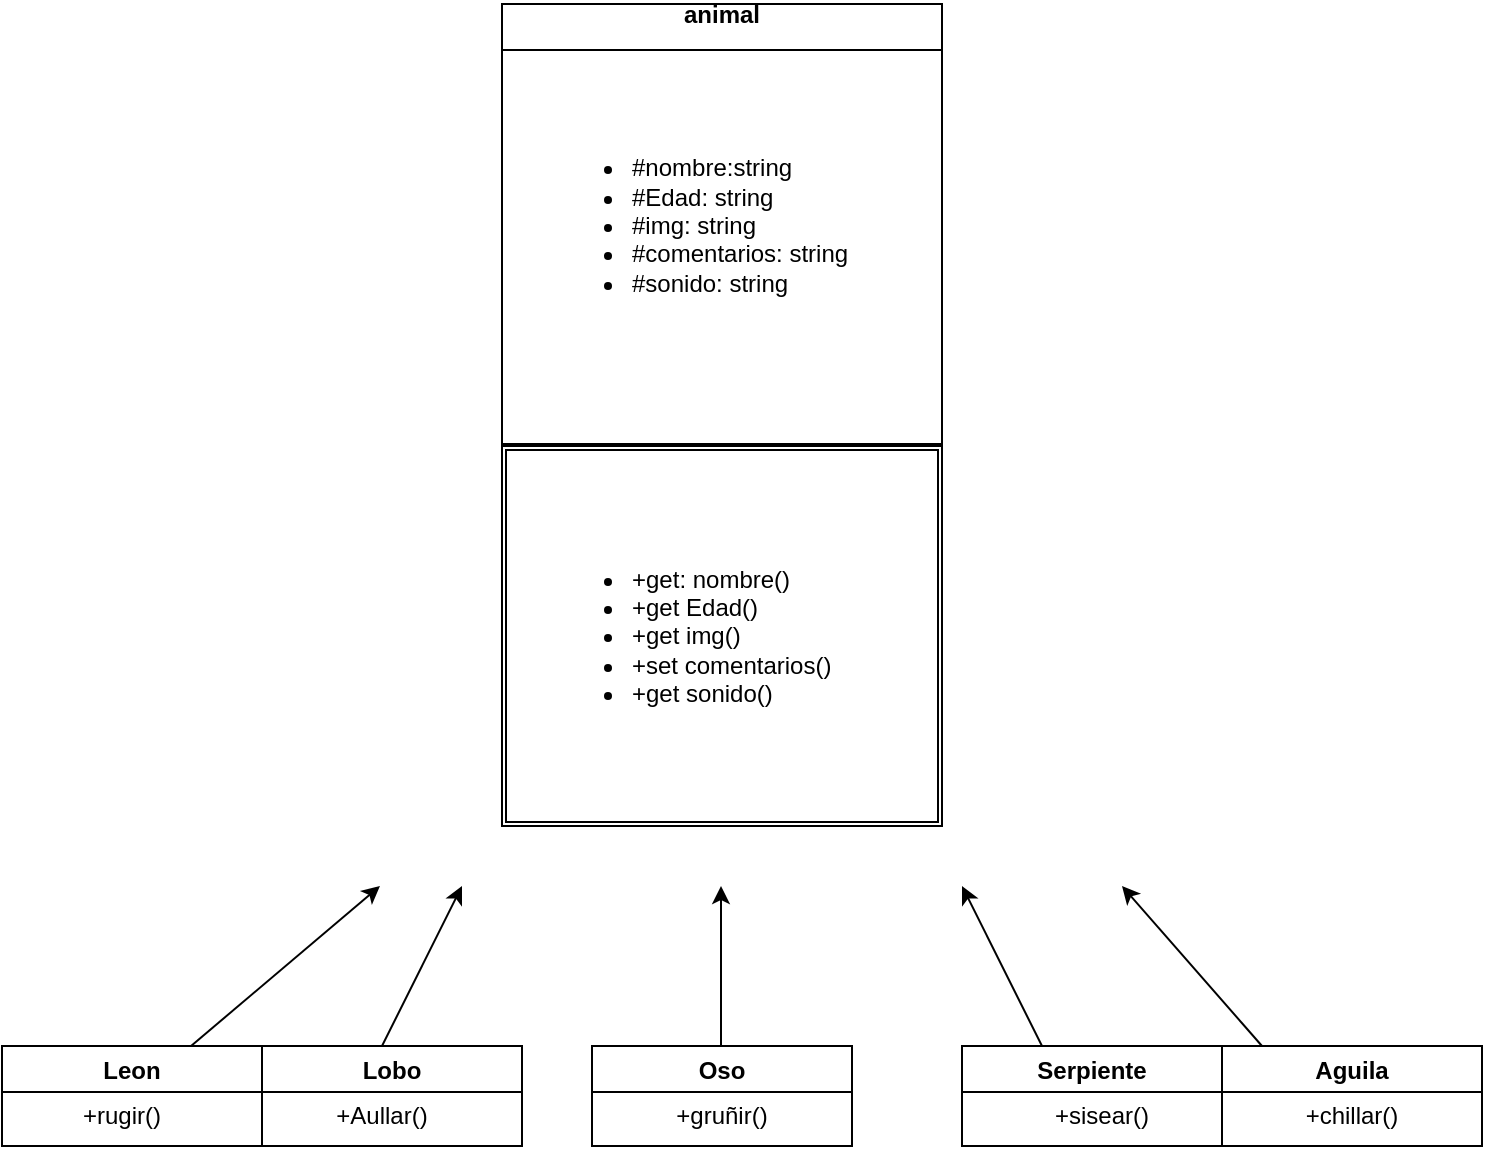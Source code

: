 <mxfile>
    <diagram id="ywjtWOQHbvK7GWqN5lmr" name="Page-1">
        <mxGraphModel dx="1640" dy="957" grid="1" gridSize="10" guides="1" tooltips="1" connect="1" arrows="1" fold="1" page="1" pageScale="1" pageWidth="850" pageHeight="1100" math="0" shadow="0">
            <root>
                <mxCell id="0"/>
                <mxCell id="1" parent="0"/>
                <mxCell id="4" value="animal&#10;" style="swimlane;" vertex="1" parent="1">
                    <mxGeometry x="310" y="99" width="220" height="220" as="geometry"/>
                </mxCell>
                <mxCell id="6" value="&lt;ul&gt;&lt;li&gt;#nombre:string&lt;/li&gt;&lt;li&gt;#Edad: string&lt;/li&gt;&lt;li&gt;#img: string&lt;br&gt;&lt;/li&gt;&lt;li&gt;#comentarios: string&lt;br&gt;&lt;/li&gt;&lt;li&gt;#sonido: string&lt;br&gt;&lt;br&gt;&lt;br&gt;&lt;/li&gt;&lt;/ul&gt;" style="text;strokeColor=none;fillColor=none;html=1;whiteSpace=wrap;verticalAlign=middle;overflow=hidden;" vertex="1" parent="4">
                    <mxGeometry x="22.5" y="50" width="175" height="150" as="geometry"/>
                </mxCell>
                <mxCell id="5" value="" style="shape=ext;double=1;rounded=0;whiteSpace=wrap;html=1;" vertex="1" parent="1">
                    <mxGeometry x="310" y="320" width="220" height="190" as="geometry"/>
                </mxCell>
                <mxCell id="7" value="&lt;ul&gt;&lt;li&gt;+get: nombre()&lt;/li&gt;&lt;li&gt;+get Edad()&lt;/li&gt;&lt;li&gt;+get img()&lt;br&gt;&lt;/li&gt;&lt;li&gt;+set comentarios()&lt;br&gt;&lt;/li&gt;&lt;li&gt;+get sonido()&lt;br&gt;&lt;/li&gt;&lt;/ul&gt;" style="text;strokeColor=none;fillColor=none;html=1;whiteSpace=wrap;verticalAlign=middle;overflow=hidden;" vertex="1" parent="1">
                    <mxGeometry x="332.5" y="340" width="175" height="150" as="geometry"/>
                </mxCell>
                <mxCell id="8" value="" style="endArrow=classic;html=1;" edge="1" parent="1">
                    <mxGeometry width="50" height="50" relative="1" as="geometry">
                        <mxPoint x="419.5" y="620" as="sourcePoint"/>
                        <mxPoint x="419.5" y="540" as="targetPoint"/>
                    </mxGeometry>
                </mxCell>
                <mxCell id="9" value="" style="endArrow=classic;html=1;" edge="1" parent="1">
                    <mxGeometry width="50" height="50" relative="1" as="geometry">
                        <mxPoint x="580" y="620" as="sourcePoint"/>
                        <mxPoint x="540" y="540" as="targetPoint"/>
                    </mxGeometry>
                </mxCell>
                <mxCell id="10" value="" style="endArrow=classic;html=1;" edge="1" parent="1">
                    <mxGeometry width="50" height="50" relative="1" as="geometry">
                        <mxPoint x="690" y="620" as="sourcePoint"/>
                        <mxPoint x="620" y="540" as="targetPoint"/>
                    </mxGeometry>
                </mxCell>
                <mxCell id="11" value="" style="endArrow=classic;html=1;" edge="1" parent="1">
                    <mxGeometry width="50" height="50" relative="1" as="geometry">
                        <mxPoint x="250" y="620" as="sourcePoint"/>
                        <mxPoint x="290" y="540" as="targetPoint"/>
                    </mxGeometry>
                </mxCell>
                <mxCell id="12" value="" style="endArrow=classic;html=1;startArrow=none;" edge="1" parent="1" source="14">
                    <mxGeometry width="50" height="50" relative="1" as="geometry">
                        <mxPoint x="170" y="620" as="sourcePoint"/>
                        <mxPoint x="249" y="540" as="targetPoint"/>
                    </mxGeometry>
                </mxCell>
                <mxCell id="15" value="" style="endArrow=none;html=1;" edge="1" parent="1" target="14">
                    <mxGeometry width="50" height="50" relative="1" as="geometry">
                        <mxPoint x="230" y="620" as="sourcePoint"/>
                        <mxPoint x="309" y="540" as="targetPoint"/>
                    </mxGeometry>
                </mxCell>
                <mxCell id="14" value="Leon" style="swimlane;startSize=23;" vertex="1" parent="1">
                    <mxGeometry x="60" y="620" width="130" height="50" as="geometry"/>
                </mxCell>
                <mxCell id="20" value="+rugir()" style="text;strokeColor=none;align=center;fillColor=none;html=1;verticalAlign=middle;whiteSpace=wrap;rounded=0;" vertex="1" parent="14">
                    <mxGeometry x="30" y="20" width="60" height="30" as="geometry"/>
                </mxCell>
                <mxCell id="16" value="Lobo" style="swimlane;startSize=23;" vertex="1" parent="1">
                    <mxGeometry x="190" y="620" width="130" height="50" as="geometry"/>
                </mxCell>
                <mxCell id="21" value="+Aullar()" style="text;strokeColor=none;align=center;fillColor=none;html=1;verticalAlign=middle;whiteSpace=wrap;rounded=0;" vertex="1" parent="16">
                    <mxGeometry x="30" y="20" width="60" height="30" as="geometry"/>
                </mxCell>
                <mxCell id="17" value="Aguila" style="swimlane;startSize=23;" vertex="1" parent="1">
                    <mxGeometry x="670" y="620" width="130" height="50" as="geometry"/>
                </mxCell>
                <mxCell id="25" value="+chillar()" style="text;strokeColor=none;align=center;fillColor=none;html=1;verticalAlign=middle;whiteSpace=wrap;rounded=0;" vertex="1" parent="17">
                    <mxGeometry x="35" y="20" width="60" height="30" as="geometry"/>
                </mxCell>
                <mxCell id="18" value="Serpiente" style="swimlane;startSize=23;" vertex="1" parent="1">
                    <mxGeometry x="540" y="620" width="130" height="50" as="geometry"/>
                </mxCell>
                <mxCell id="24" value="+sisear()" style="text;strokeColor=none;align=center;fillColor=none;html=1;verticalAlign=middle;whiteSpace=wrap;rounded=0;" vertex="1" parent="18">
                    <mxGeometry x="40" y="20" width="60" height="30" as="geometry"/>
                </mxCell>
                <mxCell id="19" value="Oso" style="swimlane;startSize=23;" vertex="1" parent="1">
                    <mxGeometry x="355" y="620" width="130" height="50" as="geometry"/>
                </mxCell>
                <mxCell id="22" value="+gruñir()" style="text;strokeColor=none;align=center;fillColor=none;html=1;verticalAlign=middle;whiteSpace=wrap;rounded=0;" vertex="1" parent="19">
                    <mxGeometry x="35" y="20" width="60" height="30" as="geometry"/>
                </mxCell>
            </root>
        </mxGraphModel>
    </diagram>
</mxfile>